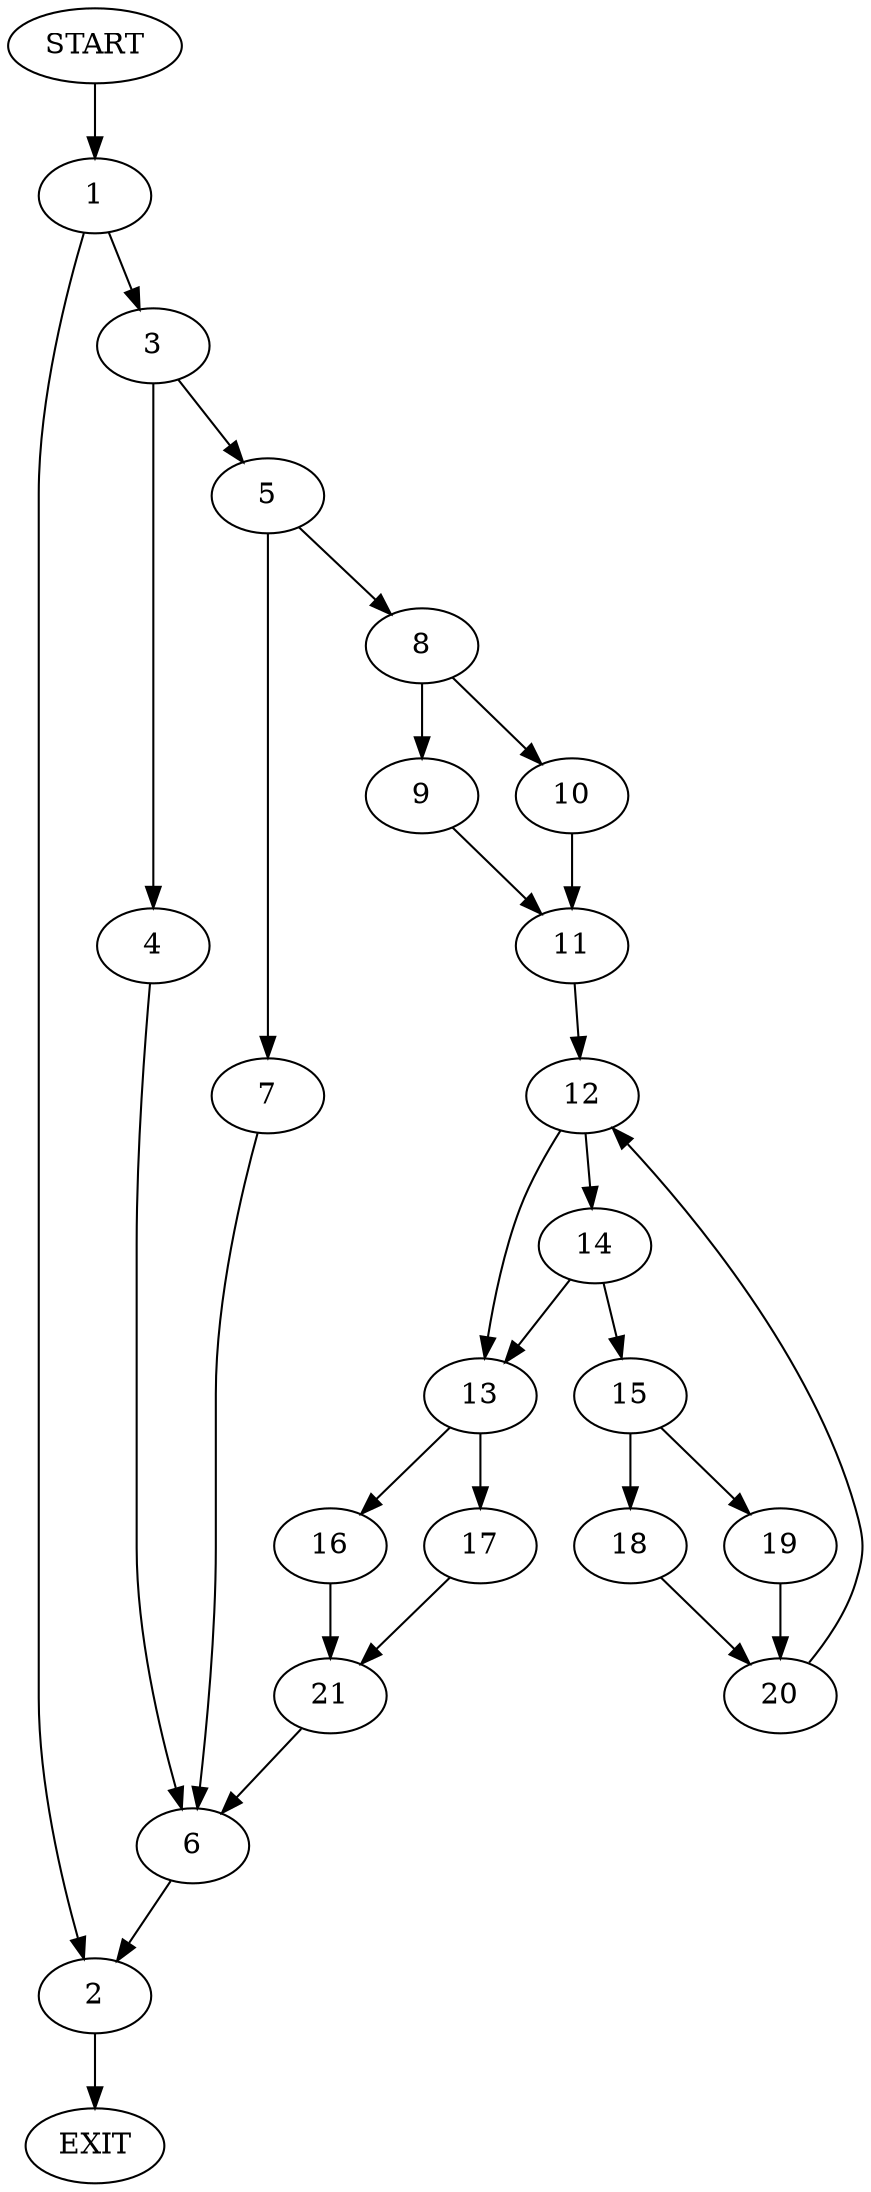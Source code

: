 digraph {
0 [label="START"]
22 [label="EXIT"]
0 -> 1
1 -> 2
1 -> 3
3 -> 4
3 -> 5
2 -> 22
4 -> 6
5 -> 7
5 -> 8
6 -> 2
7 -> 6
8 -> 9
8 -> 10
9 -> 11
10 -> 11
11 -> 12
12 -> 13
12 -> 14
14 -> 13
14 -> 15
13 -> 16
13 -> 17
15 -> 18
15 -> 19
19 -> 20
18 -> 20
20 -> 12
17 -> 21
16 -> 21
21 -> 6
}
